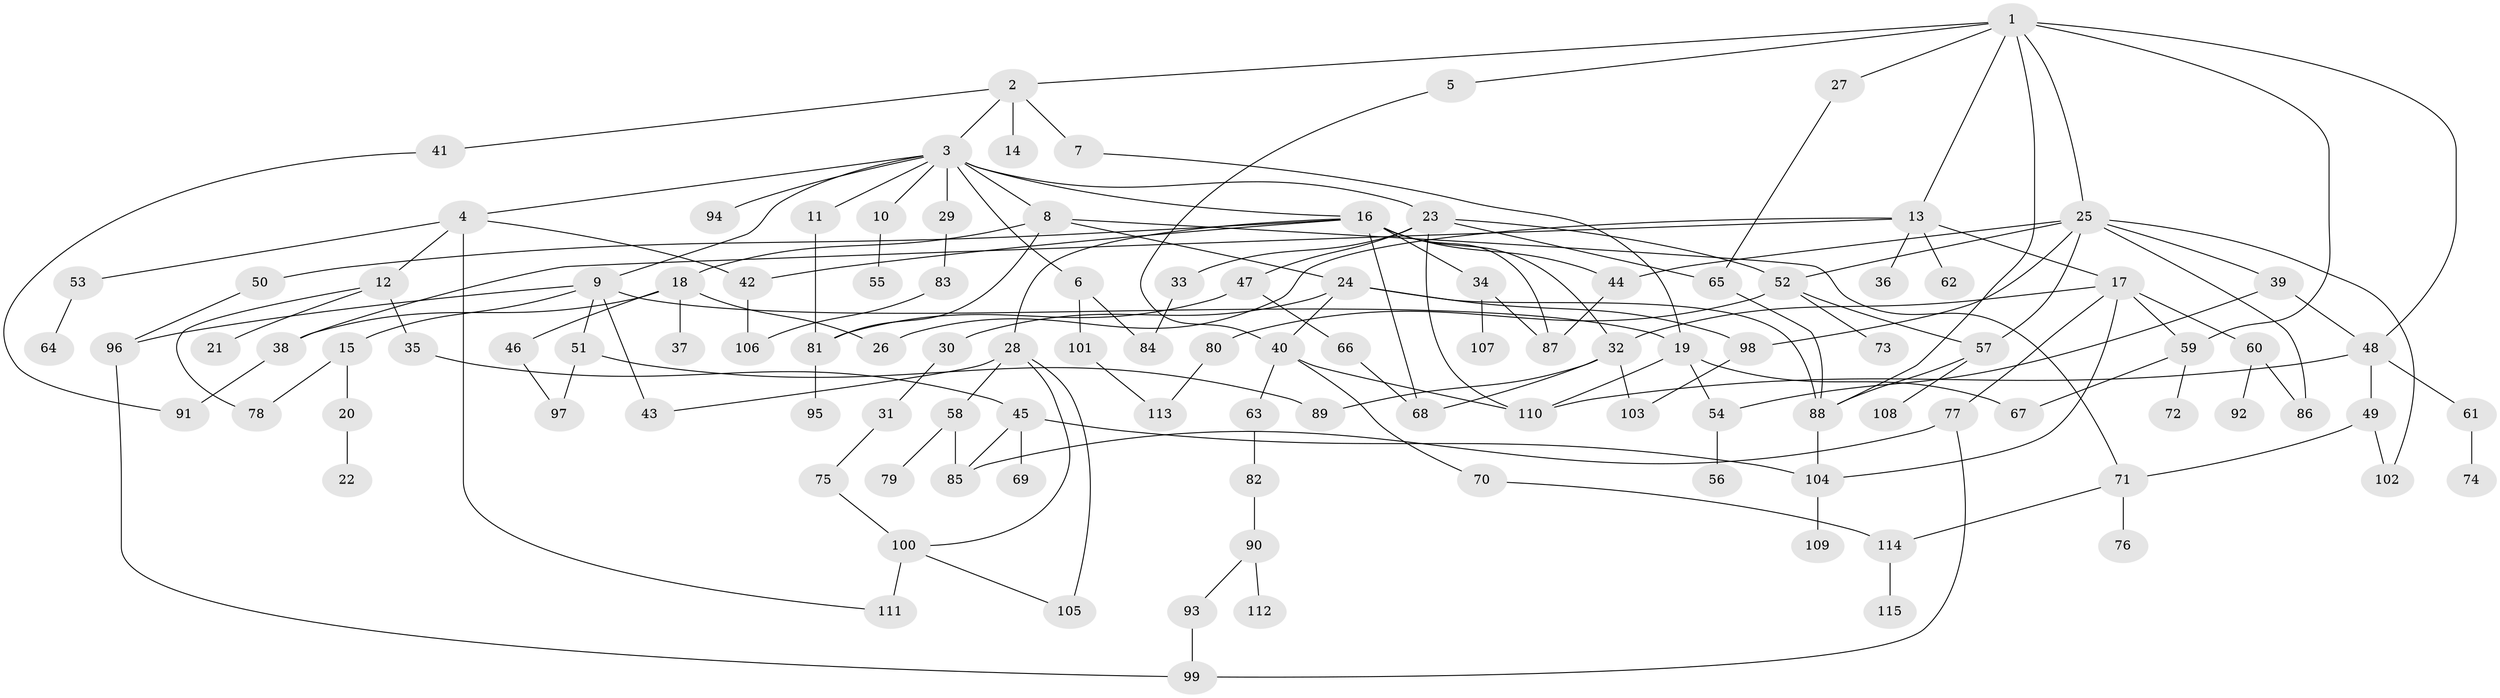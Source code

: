 // coarse degree distribution, {8: 0.05172413793103448, 4: 0.08620689655172414, 9: 0.034482758620689655, 5: 0.1206896551724138, 3: 0.2413793103448276, 2: 0.29310344827586204, 6: 0.05172413793103448, 1: 0.10344827586206896, 7: 0.017241379310344827}
// Generated by graph-tools (version 1.1) at 2025/48/03/04/25 22:48:44]
// undirected, 115 vertices, 164 edges
graph export_dot {
  node [color=gray90,style=filled];
  1;
  2;
  3;
  4;
  5;
  6;
  7;
  8;
  9;
  10;
  11;
  12;
  13;
  14;
  15;
  16;
  17;
  18;
  19;
  20;
  21;
  22;
  23;
  24;
  25;
  26;
  27;
  28;
  29;
  30;
  31;
  32;
  33;
  34;
  35;
  36;
  37;
  38;
  39;
  40;
  41;
  42;
  43;
  44;
  45;
  46;
  47;
  48;
  49;
  50;
  51;
  52;
  53;
  54;
  55;
  56;
  57;
  58;
  59;
  60;
  61;
  62;
  63;
  64;
  65;
  66;
  67;
  68;
  69;
  70;
  71;
  72;
  73;
  74;
  75;
  76;
  77;
  78;
  79;
  80;
  81;
  82;
  83;
  84;
  85;
  86;
  87;
  88;
  89;
  90;
  91;
  92;
  93;
  94;
  95;
  96;
  97;
  98;
  99;
  100;
  101;
  102;
  103;
  104;
  105;
  106;
  107;
  108;
  109;
  110;
  111;
  112;
  113;
  114;
  115;
  1 -- 2;
  1 -- 5;
  1 -- 13;
  1 -- 25;
  1 -- 27;
  1 -- 48;
  1 -- 59;
  1 -- 88;
  2 -- 3;
  2 -- 7;
  2 -- 14;
  2 -- 41;
  3 -- 4;
  3 -- 6;
  3 -- 8;
  3 -- 9;
  3 -- 10;
  3 -- 11;
  3 -- 16;
  3 -- 23;
  3 -- 29;
  3 -- 94;
  4 -- 12;
  4 -- 42;
  4 -- 53;
  4 -- 111;
  5 -- 40;
  6 -- 84;
  6 -- 101;
  7 -- 19;
  8 -- 18;
  8 -- 24;
  8 -- 71;
  8 -- 81;
  9 -- 15;
  9 -- 51;
  9 -- 19;
  9 -- 43;
  9 -- 96;
  10 -- 55;
  11 -- 81;
  12 -- 21;
  12 -- 35;
  12 -- 78;
  13 -- 17;
  13 -- 26;
  13 -- 36;
  13 -- 38;
  13 -- 62;
  15 -- 20;
  15 -- 78;
  16 -- 28;
  16 -- 34;
  16 -- 44;
  16 -- 50;
  16 -- 87;
  16 -- 68;
  16 -- 42;
  16 -- 32;
  17 -- 32;
  17 -- 60;
  17 -- 77;
  17 -- 59;
  17 -- 104;
  18 -- 37;
  18 -- 46;
  18 -- 26;
  18 -- 38;
  19 -- 54;
  19 -- 110;
  19 -- 67;
  20 -- 22;
  23 -- 33;
  23 -- 47;
  23 -- 52;
  23 -- 65;
  23 -- 110;
  24 -- 30;
  24 -- 40;
  24 -- 98;
  24 -- 88;
  25 -- 39;
  25 -- 52;
  25 -- 57;
  25 -- 86;
  25 -- 98;
  25 -- 102;
  25 -- 44;
  27 -- 65;
  28 -- 43;
  28 -- 58;
  28 -- 105;
  28 -- 100;
  29 -- 83;
  30 -- 31;
  31 -- 75;
  32 -- 103;
  32 -- 68;
  32 -- 89;
  33 -- 84;
  34 -- 107;
  34 -- 87;
  35 -- 45;
  38 -- 91;
  39 -- 48;
  39 -- 54;
  40 -- 63;
  40 -- 70;
  40 -- 110;
  41 -- 91;
  42 -- 106;
  44 -- 87;
  45 -- 69;
  45 -- 104;
  45 -- 85;
  46 -- 97;
  47 -- 66;
  47 -- 81;
  48 -- 49;
  48 -- 61;
  48 -- 110;
  49 -- 71;
  49 -- 102;
  50 -- 96;
  51 -- 89;
  51 -- 97;
  52 -- 73;
  52 -- 80;
  52 -- 57;
  53 -- 64;
  54 -- 56;
  57 -- 108;
  57 -- 88;
  58 -- 79;
  58 -- 85;
  59 -- 67;
  59 -- 72;
  60 -- 92;
  60 -- 86;
  61 -- 74;
  63 -- 82;
  65 -- 88;
  66 -- 68;
  70 -- 114;
  71 -- 76;
  71 -- 114;
  75 -- 100;
  77 -- 85;
  77 -- 99;
  80 -- 113;
  81 -- 95;
  82 -- 90;
  83 -- 106;
  88 -- 104;
  90 -- 93;
  90 -- 112;
  93 -- 99;
  96 -- 99;
  98 -- 103;
  100 -- 111;
  100 -- 105;
  101 -- 113;
  104 -- 109;
  114 -- 115;
}
